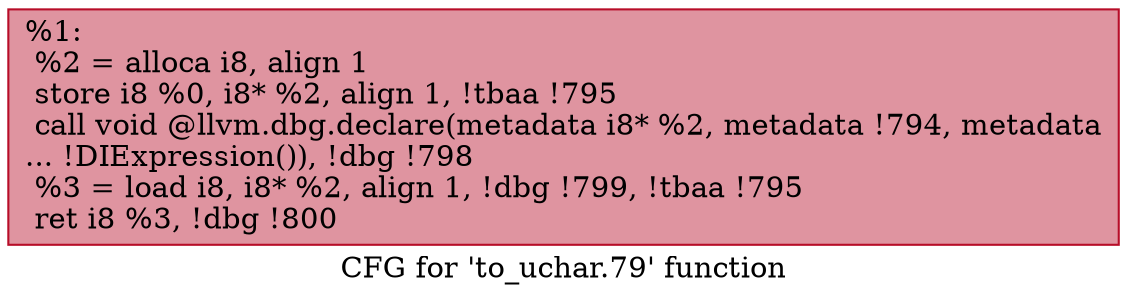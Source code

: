 digraph "CFG for 'to_uchar.79' function" {
	label="CFG for 'to_uchar.79' function";

	Node0xe0eef0 [shape=record,color="#b70d28ff", style=filled, fillcolor="#b70d2870",label="{%1:\l  %2 = alloca i8, align 1\l  store i8 %0, i8* %2, align 1, !tbaa !795\l  call void @llvm.dbg.declare(metadata i8* %2, metadata !794, metadata\l... !DIExpression()), !dbg !798\l  %3 = load i8, i8* %2, align 1, !dbg !799, !tbaa !795\l  ret i8 %3, !dbg !800\l}"];
}
